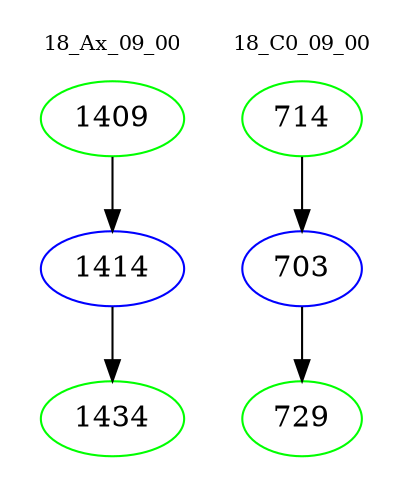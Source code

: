 digraph{
subgraph cluster_0 {
color = white
label = "18_Ax_09_00";
fontsize=10;
T0_1409 [label="1409", color="green"]
T0_1409 -> T0_1414 [color="black"]
T0_1414 [label="1414", color="blue"]
T0_1414 -> T0_1434 [color="black"]
T0_1434 [label="1434", color="green"]
}
subgraph cluster_1 {
color = white
label = "18_C0_09_00";
fontsize=10;
T1_714 [label="714", color="green"]
T1_714 -> T1_703 [color="black"]
T1_703 [label="703", color="blue"]
T1_703 -> T1_729 [color="black"]
T1_729 [label="729", color="green"]
}
}
